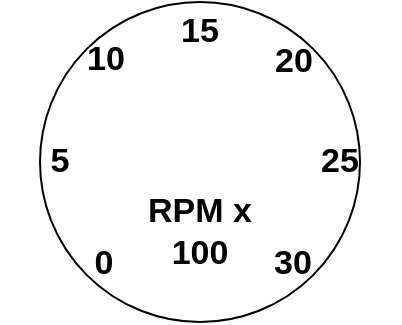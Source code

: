 <mxfile version="24.7.17">
  <diagram name="Page-1" id="u-ikv7ZoMOD7iNsG8pmr">
    <mxGraphModel dx="305" dy="233" grid="1" gridSize="10" guides="1" tooltips="1" connect="1" arrows="1" fold="1" page="1" pageScale="1" pageWidth="827" pageHeight="1169" math="0" shadow="0">
      <root>
        <mxCell id="0" />
        <mxCell id="1" parent="0" />
        <mxCell id="l8H9p3PmmSrhMf7X19xL-1" value="" style="ellipse;whiteSpace=wrap;html=1;aspect=fixed;perimeterSpacing=1;fontSize=17;fontStyle=1;" parent="1" vertex="1">
          <mxGeometry x="360" y="400" width="160" height="160" as="geometry" />
        </mxCell>
        <mxCell id="l8H9p3PmmSrhMf7X19xL-2" value="15" style="text;html=1;strokeColor=none;fillColor=none;align=center;verticalAlign=middle;whiteSpace=wrap;rounded=0;fontSize=17;fontStyle=1" parent="1" vertex="1">
          <mxGeometry x="410" y="400" width="60" height="30" as="geometry" />
        </mxCell>
        <mxCell id="l8H9p3PmmSrhMf7X19xL-3" value="10" style="text;html=1;strokeColor=none;fillColor=none;align=center;verticalAlign=middle;whiteSpace=wrap;rounded=0;rotation=0;fontSize=17;fontStyle=1" parent="1" vertex="1">
          <mxGeometry x="363" y="414" width="60" height="30" as="geometry" />
        </mxCell>
        <mxCell id="l8H9p3PmmSrhMf7X19xL-4" value="20" style="text;html=1;strokeColor=none;fillColor=none;align=center;verticalAlign=middle;whiteSpace=wrap;rounded=0;rotation=0;fontSize=17;fontStyle=1" parent="1" vertex="1">
          <mxGeometry x="457" y="415" width="60" height="30" as="geometry" />
        </mxCell>
        <mxCell id="l8H9p3PmmSrhMf7X19xL-5" value="25" style="text;html=1;strokeColor=none;fillColor=none;align=center;verticalAlign=middle;whiteSpace=wrap;rounded=0;rotation=0;fontSize=17;fontStyle=1" parent="1" vertex="1">
          <mxGeometry x="480" y="465" width="60" height="30" as="geometry" />
        </mxCell>
        <mxCell id="l8H9p3PmmSrhMf7X19xL-6" value="30" style="text;html=1;strokeColor=none;fillColor=none;align=center;verticalAlign=middle;whiteSpace=wrap;rounded=0;rotation=0;fontSize=17;fontStyle=1" parent="1" vertex="1">
          <mxGeometry x="457" y="516" width="59" height="30" as="geometry" />
        </mxCell>
        <mxCell id="l8H9p3PmmSrhMf7X19xL-7" value="5" style="text;html=1;strokeColor=none;fillColor=none;align=center;verticalAlign=middle;whiteSpace=wrap;rounded=0;rotation=0;fontSize=17;fontStyle=1" parent="1" vertex="1">
          <mxGeometry x="340" y="465" width="60" height="30" as="geometry" />
        </mxCell>
        <mxCell id="l8H9p3PmmSrhMf7X19xL-8" value="0" style="text;html=1;strokeColor=none;fillColor=none;align=center;verticalAlign=middle;whiteSpace=wrap;rounded=0;rotation=0;fontSize=17;fontStyle=1" parent="1" vertex="1">
          <mxGeometry x="362" y="516" width="60" height="30" as="geometry" />
        </mxCell>
        <mxCell id="l8H9p3PmmSrhMf7X19xL-9" value="RPM x 100" style="text;html=1;strokeColor=none;fillColor=none;align=center;verticalAlign=middle;whiteSpace=wrap;rounded=0;fontSize=17;fontStyle=1" parent="1" vertex="1">
          <mxGeometry x="410" y="500" width="60" height="30" as="geometry" />
        </mxCell>
      </root>
    </mxGraphModel>
  </diagram>
</mxfile>
